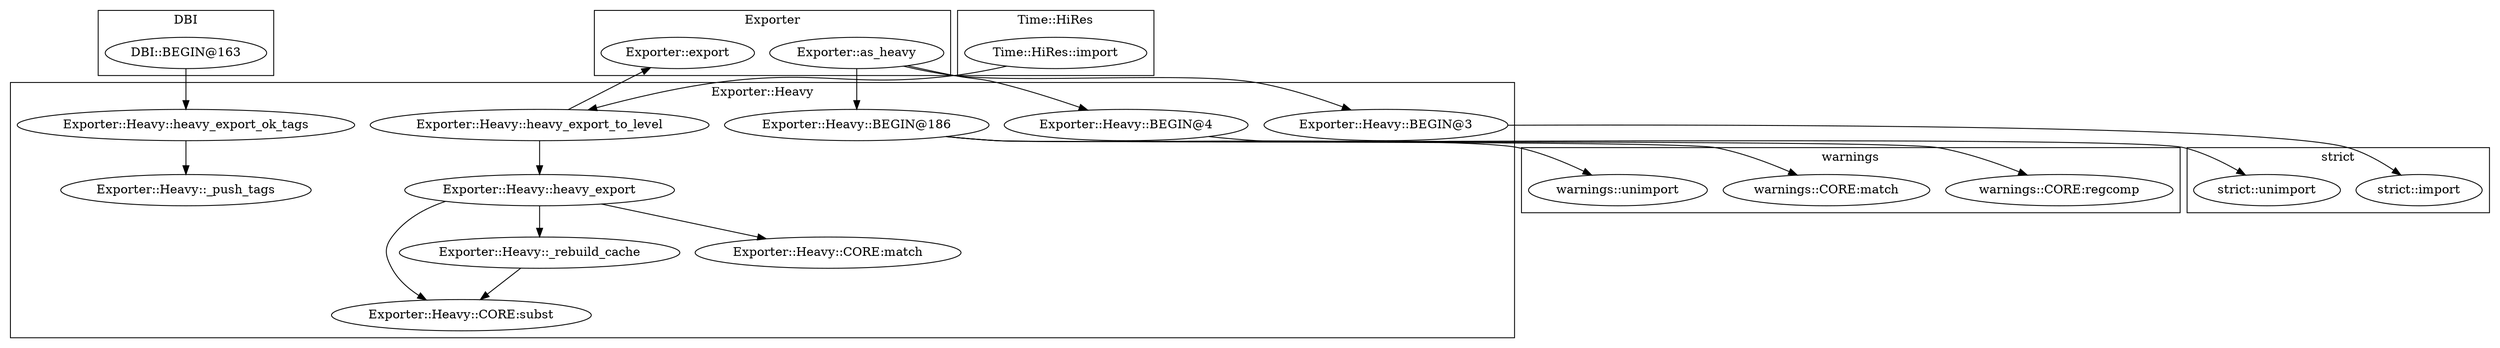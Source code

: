 digraph {
graph [overlap=false]
subgraph cluster_DBI {
	label="DBI";
	"DBI::BEGIN@163";
}
subgraph cluster_warnings {
	label="warnings";
	"warnings::unimport";
	"warnings::CORE:regcomp";
	"warnings::CORE:match";
}
subgraph cluster_strict {
	label="strict";
	"strict::import";
	"strict::unimport";
}
subgraph cluster_Exporter_Heavy {
	label="Exporter::Heavy";
	"Exporter::Heavy::_push_tags";
	"Exporter::Heavy::_rebuild_cache";
	"Exporter::Heavy::BEGIN@186";
	"Exporter::Heavy::CORE:subst";
	"Exporter::Heavy::heavy_export_ok_tags";
	"Exporter::Heavy::heavy_export_to_level";
	"Exporter::Heavy::BEGIN@4";
	"Exporter::Heavy::CORE:match";
	"Exporter::Heavy::heavy_export";
	"Exporter::Heavy::BEGIN@3";
}
subgraph cluster_Time_HiRes {
	label="Time::HiRes";
	"Time::HiRes::import";
}
subgraph cluster_Exporter {
	label="Exporter";
	"Exporter::as_heavy";
	"Exporter::export";
}
"Exporter::Heavy::heavy_export" -> "Exporter::Heavy::CORE:match";
"Exporter::Heavy::heavy_export" -> "Exporter::Heavy::_rebuild_cache";
"Exporter::Heavy::BEGIN@186" -> "warnings::unimport";
"DBI::BEGIN@163" -> "Exporter::Heavy::heavy_export_ok_tags";
"Exporter::Heavy::BEGIN@4" -> "strict::unimport";
"Exporter::Heavy::BEGIN@186" -> "warnings::CORE:match";
"Exporter::Heavy::heavy_export_to_level" -> "Exporter::export";
"Exporter::Heavy::heavy_export_ok_tags" -> "Exporter::Heavy::_push_tags";
"Exporter::as_heavy" -> "Exporter::Heavy::BEGIN@4";
"Time::HiRes::import" -> "Exporter::Heavy::heavy_export_to_level";
"Exporter::Heavy::_rebuild_cache" -> "Exporter::Heavy::CORE:subst";
"Exporter::Heavy::heavy_export" -> "Exporter::Heavy::CORE:subst";
"Exporter::Heavy::heavy_export_to_level" -> "Exporter::Heavy::heavy_export";
"Exporter::as_heavy" -> "Exporter::Heavy::BEGIN@186";
"Exporter::Heavy::BEGIN@186" -> "warnings::CORE:regcomp";
"Exporter::Heavy::BEGIN@3" -> "strict::import";
"Exporter::as_heavy" -> "Exporter::Heavy::BEGIN@3";
}
